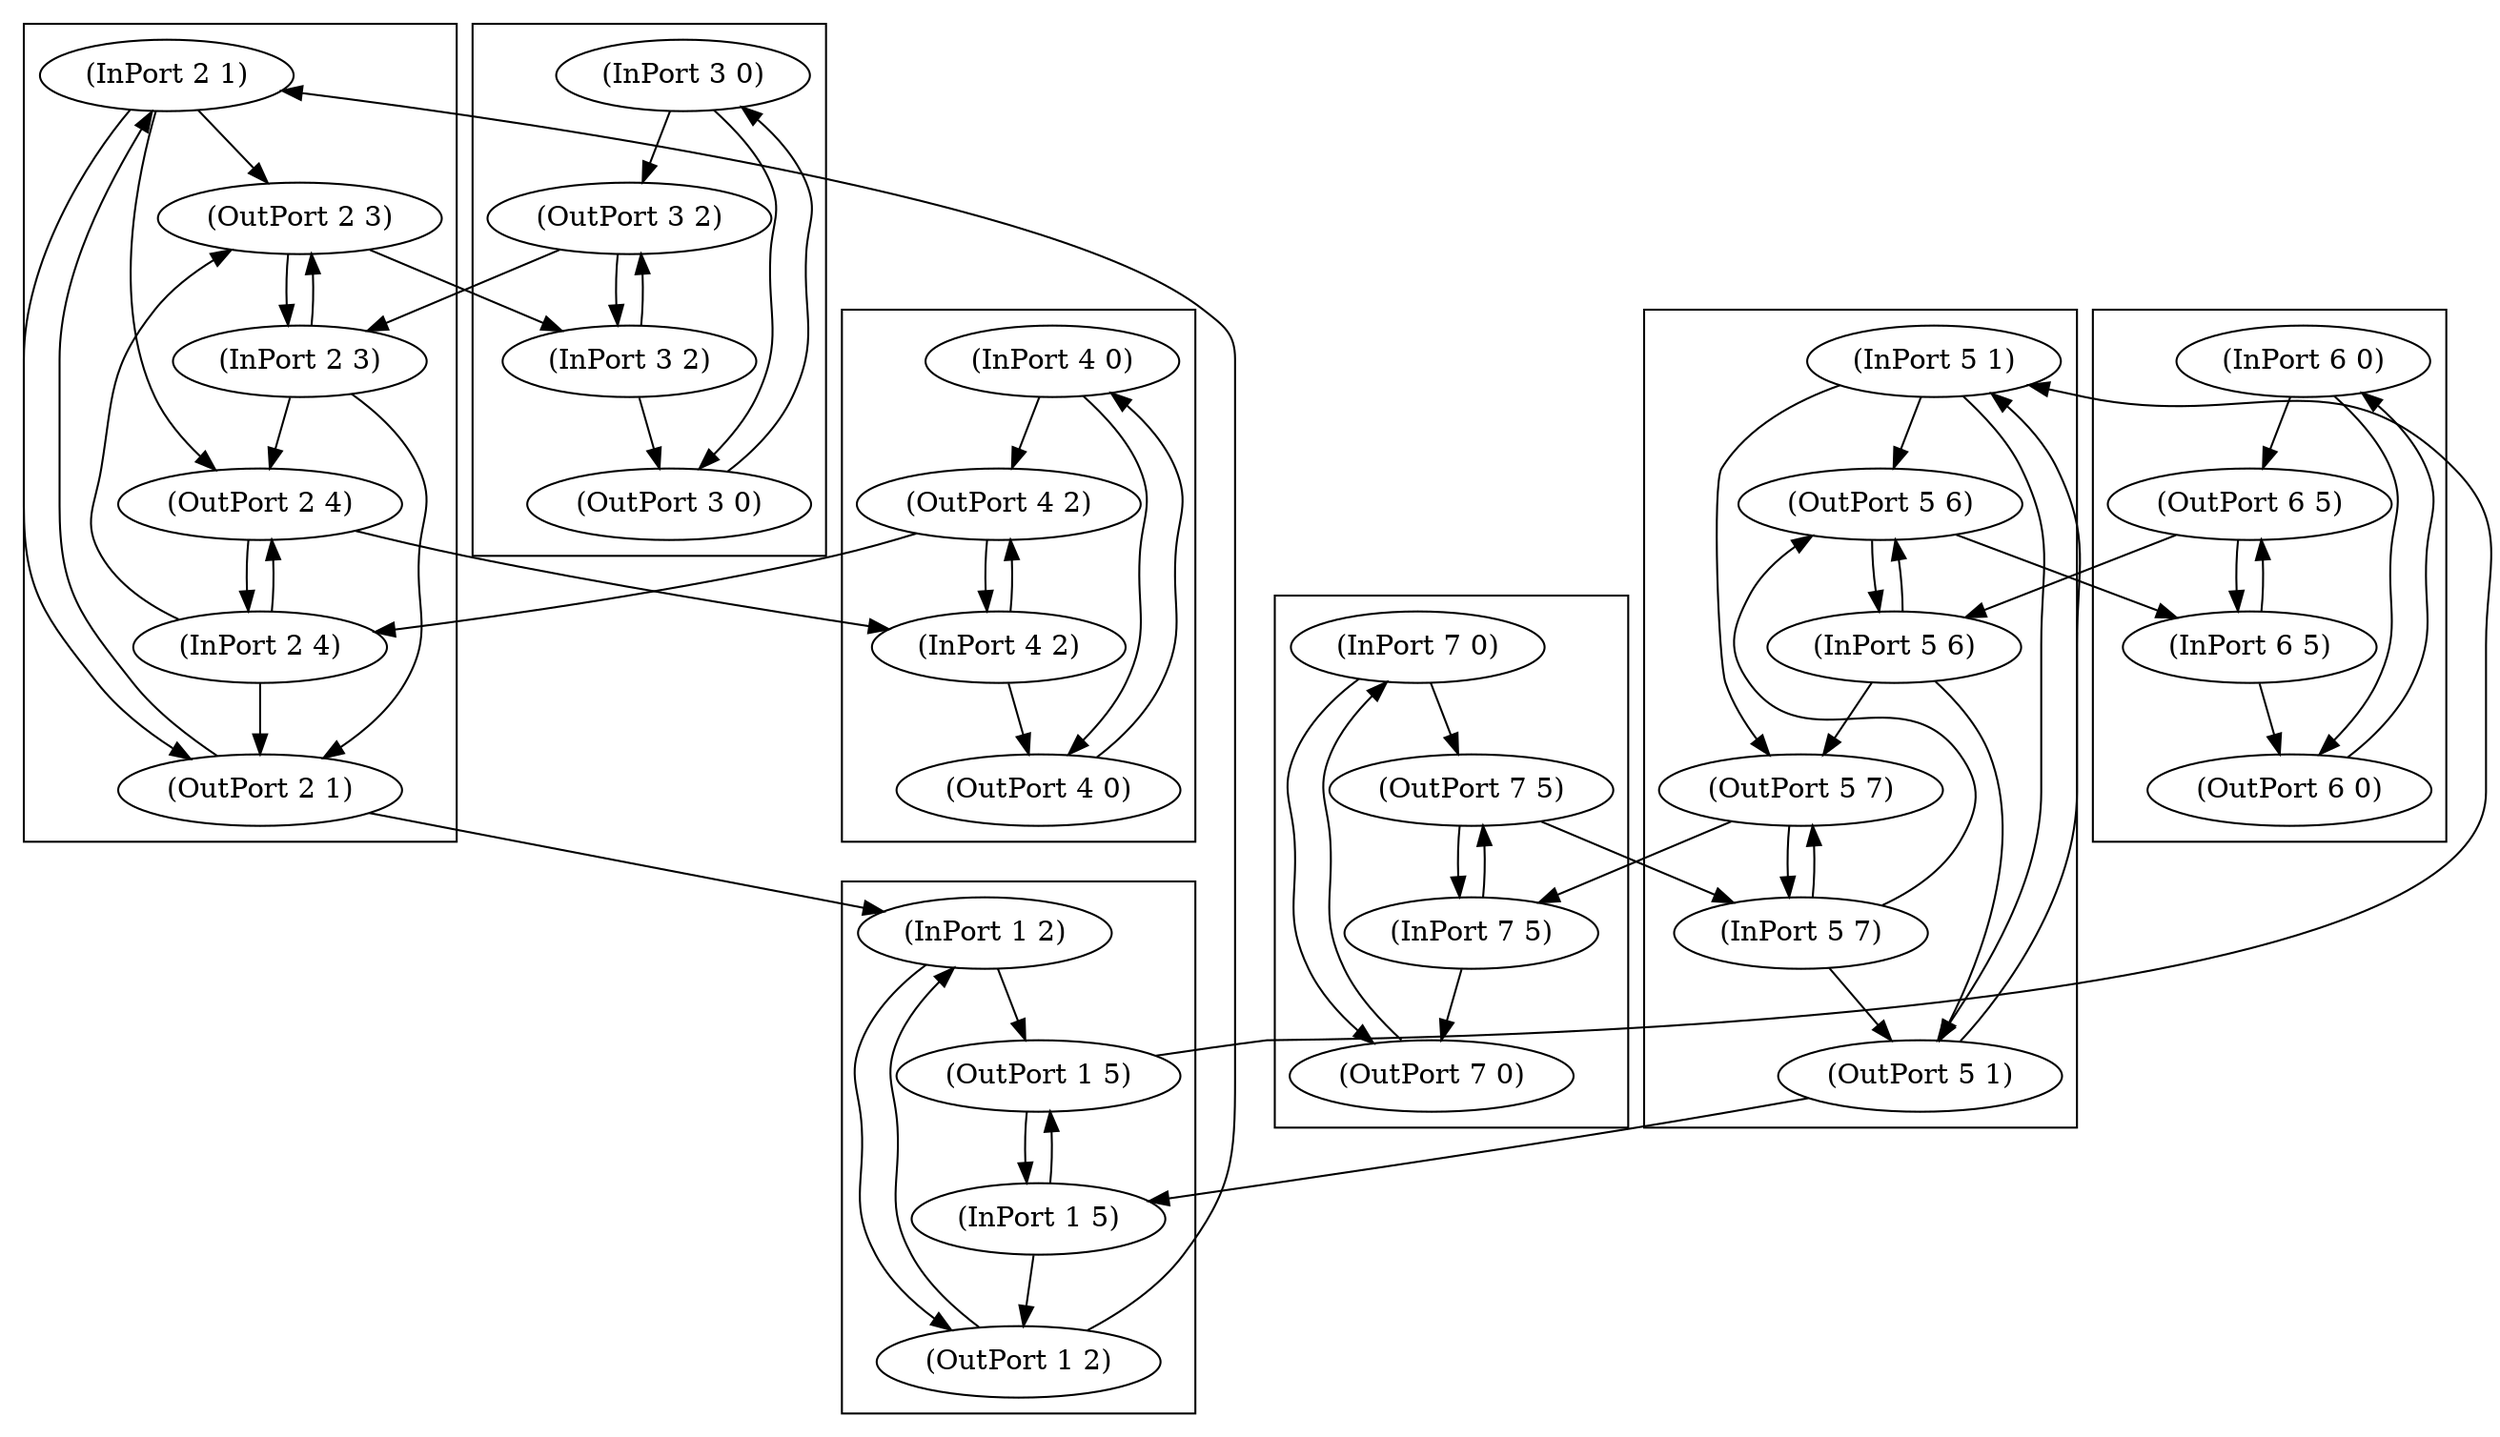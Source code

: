 digraph G {
  "(InPort 1 2)";
  "(InPort 1 5)";
  "(InPort 2 1)";
  "(InPort 2 3)";
  "(InPort 2 4)";
  "(InPort 3 0)";
  "(InPort 3 2)";
  "(InPort 4 0)";
  "(InPort 4 2)";
  "(InPort 5 1)";
  "(InPort 5 6)";
  "(InPort 5 7)";
  "(InPort 6 0)";
  "(InPort 6 5)";
  "(InPort 7 0)";
  "(InPort 7 5)";
  "(OutPort 1 2)";
  "(OutPort 1 5)";
  "(OutPort 2 1)";
  "(OutPort 2 3)";
  "(OutPort 2 4)";
  "(OutPort 3 0)";
  "(OutPort 3 2)";
  "(OutPort 4 0)";
  "(OutPort 4 2)";
  "(OutPort 5 1)";
  "(OutPort 5 6)";
  "(OutPort 5 7)";
  "(OutPort 6 0)";
  "(OutPort 6 5)";
  "(OutPort 7 0)";
  "(OutPort 7 5)";
  
  subgraph cluster_1 { "(OutPort 1 5)";"(OutPort 1 2)";"(InPort 1 5)";"(InPort 1 2)";
     };
  subgraph cluster_2 { "(OutPort 2 4)";"(OutPort 2 3)";"(OutPort 2 1)";"(InPort 2 4)";"(InPort 2 3)";"(InPort 2 1)";
     };
  subgraph cluster_3 { "(OutPort 3 2)";"(OutPort 3 0)";"(InPort 3 2)";"(InPort 3 0)";
     };
  subgraph cluster_4 { "(OutPort 4 2)";"(OutPort 4 0)";"(InPort 4 2)";"(InPort 4 0)";
     };
  subgraph cluster_5 { "(OutPort 5 7)";"(OutPort 5 6)";"(OutPort 5 1)";"(InPort 5 7)";"(InPort 5 6)";"(InPort 5 1)";
     };
  subgraph cluster_6 { "(OutPort 6 5)";"(OutPort 6 0)";"(InPort 6 5)";"(InPort 6 0)";
     };
  subgraph cluster_7 { "(OutPort 7 5)";"(OutPort 7 0)";"(InPort 7 5)";"(InPort 7 0)";
     };
  
  "(InPort 1 2)" -> "(OutPort 1 2)";
  "(InPort 1 2)" -> "(OutPort 1 5)";
  "(InPort 1 5)" -> "(OutPort 1 2)";
  "(InPort 1 5)" -> "(OutPort 1 5)";
  "(InPort 2 1)" -> "(OutPort 2 1)";
  "(InPort 2 1)" -> "(OutPort 2 3)";
  "(InPort 2 1)" -> "(OutPort 2 4)";
  "(InPort 2 3)" -> "(OutPort 2 1)";
  "(InPort 2 3)" -> "(OutPort 2 3)";
  "(InPort 2 3)" -> "(OutPort 2 4)";
  "(InPort 2 4)" -> "(OutPort 2 1)";
  "(InPort 2 4)" -> "(OutPort 2 3)";
  "(InPort 2 4)" -> "(OutPort 2 4)";
  "(InPort 3 0)" -> "(OutPort 3 0)";
  "(InPort 3 0)" -> "(OutPort 3 2)";
  "(InPort 3 2)" -> "(OutPort 3 0)";
  "(InPort 3 2)" -> "(OutPort 3 2)";
  "(InPort 4 0)" -> "(OutPort 4 0)";
  "(InPort 4 0)" -> "(OutPort 4 2)";
  "(InPort 4 2)" -> "(OutPort 4 0)";
  "(InPort 4 2)" -> "(OutPort 4 2)";
  "(InPort 5 1)" -> "(OutPort 5 1)";
  "(InPort 5 1)" -> "(OutPort 5 6)";
  "(InPort 5 1)" -> "(OutPort 5 7)";
  "(InPort 5 6)" -> "(OutPort 5 1)";
  "(InPort 5 6)" -> "(OutPort 5 6)";
  "(InPort 5 6)" -> "(OutPort 5 7)";
  "(InPort 5 7)" -> "(OutPort 5 1)";
  "(InPort 5 7)" -> "(OutPort 5 6)";
  "(InPort 5 7)" -> "(OutPort 5 7)";
  "(InPort 6 0)" -> "(OutPort 6 0)";
  "(InPort 6 0)" -> "(OutPort 6 5)";
  "(InPort 6 5)" -> "(OutPort 6 0)";
  "(InPort 6 5)" -> "(OutPort 6 5)";
  "(InPort 7 0)" -> "(OutPort 7 0)";
  "(InPort 7 0)" -> "(OutPort 7 5)";
  "(InPort 7 5)" -> "(OutPort 7 0)";
  "(InPort 7 5)" -> "(OutPort 7 5)";
  "(OutPort 1 2)" -> "(InPort 1 2)";
  "(OutPort 1 2)" -> "(InPort 2 1)";
  "(OutPort 1 5)" -> "(InPort 1 5)";
  "(OutPort 1 5)" -> "(InPort 5 1)";
  "(OutPort 2 1)" -> "(InPort 1 2)";
  "(OutPort 2 1)" -> "(InPort 2 1)";
  "(OutPort 2 3)" -> "(InPort 2 3)";
  "(OutPort 2 3)" -> "(InPort 3 2)";
  "(OutPort 2 4)" -> "(InPort 2 4)";
  "(OutPort 2 4)" -> "(InPort 4 2)";
  "(OutPort 3 0)" -> "(InPort 3 0)";
  "(OutPort 3 2)" -> "(InPort 2 3)";
  "(OutPort 3 2)" -> "(InPort 3 2)";
  "(OutPort 4 0)" -> "(InPort 4 0)";
  "(OutPort 4 2)" -> "(InPort 2 4)";
  "(OutPort 4 2)" -> "(InPort 4 2)";
  "(OutPort 5 1)" -> "(InPort 1 5)";
  "(OutPort 5 1)" -> "(InPort 5 1)";
  "(OutPort 5 6)" -> "(InPort 5 6)";
  "(OutPort 5 6)" -> "(InPort 6 5)";
  "(OutPort 5 7)" -> "(InPort 5 7)";
  "(OutPort 5 7)" -> "(InPort 7 5)";
  "(OutPort 6 0)" -> "(InPort 6 0)";
  "(OutPort 6 5)" -> "(InPort 5 6)";
  "(OutPort 6 5)" -> "(InPort 6 5)";
  "(OutPort 7 0)" -> "(InPort 7 0)";
  "(OutPort 7 5)" -> "(InPort 5 7)";
  "(OutPort 7 5)" -> "(InPort 7 5)";
  
  }
